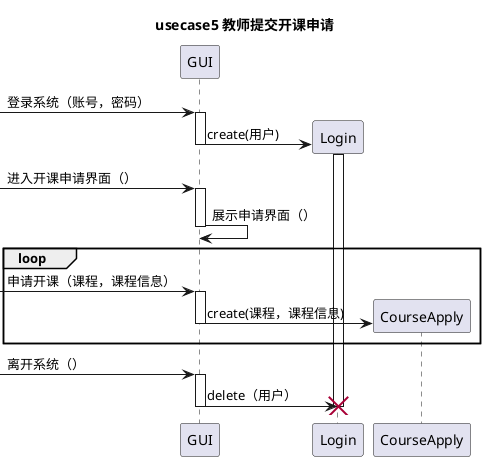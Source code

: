 @startuml
title usecase5 **教师提交开课申请**


[-> GUI : 登录系统（账号，密码）
activate GUI
create Login
GUI -> Login : create(用户)
activate Login
deactivate GUI

[-> GUI : 进入开课申请界面（）
activate GUI
GUI -> GUI : 展示申请界面（）
deactivate GUI

loop
[-> GUI : 申请开课（课程，课程信息）
activate GUI
create CourseApply
GUI -> CourseApply : create(课程，课程信息)
deactivate GUI
end

[-> GUI : 离开系统（）
activate GUI

GUI -> Login : delete（用户）
destroy Login
deactivate GUI
@enduml